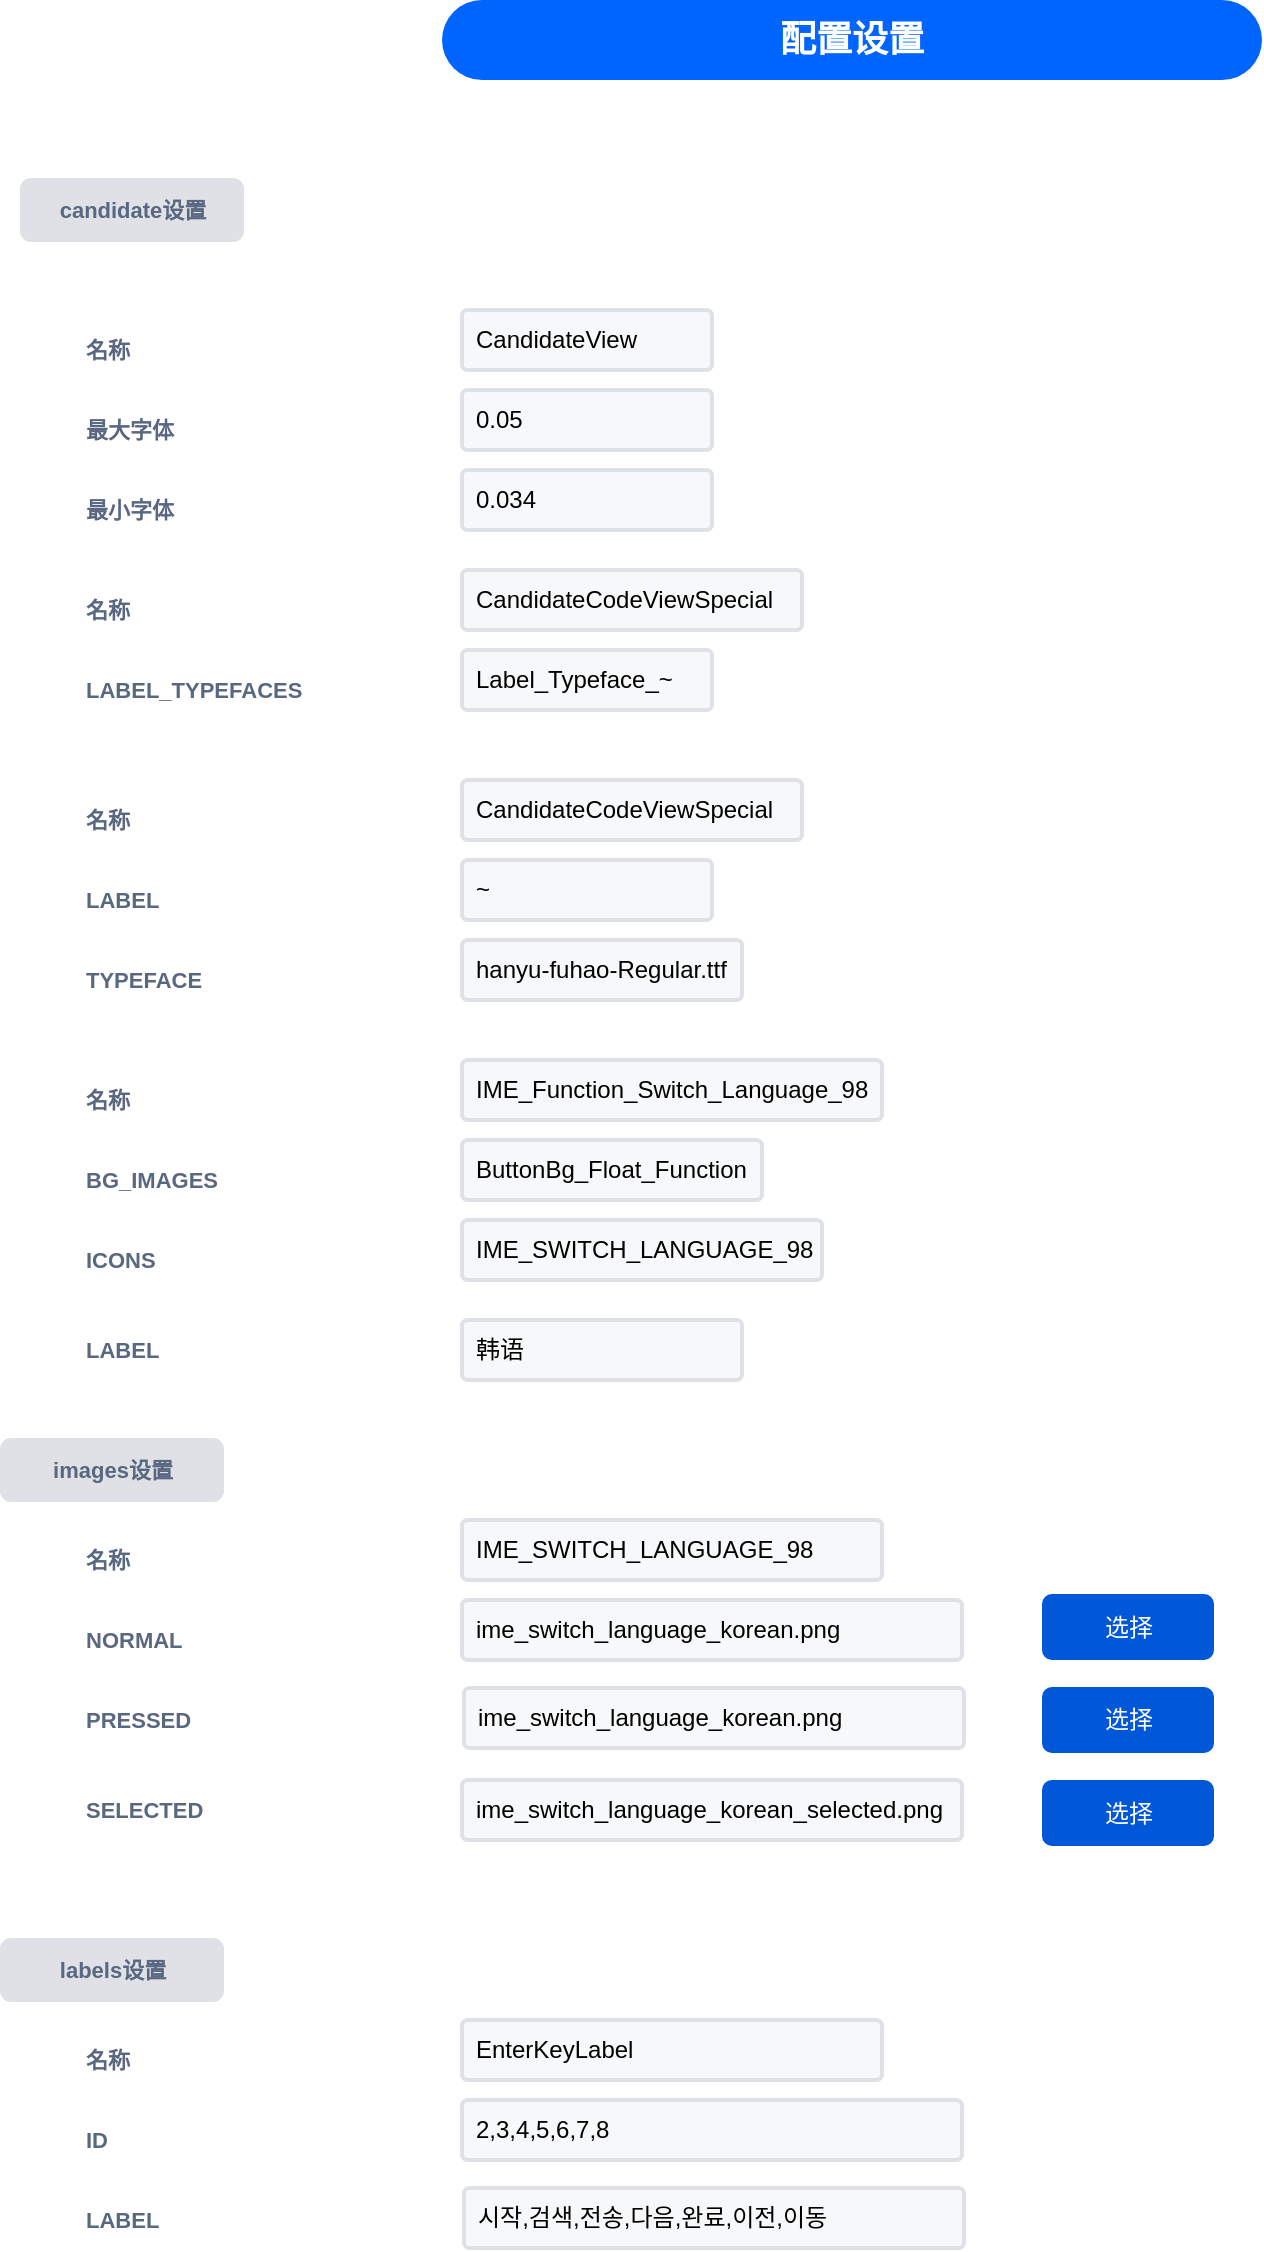 <mxfile version="12.4.9" type="github">
  <diagram id="JMm2xp8UbMph337cffVB" name="第 1 页">
    <mxGraphModel dx="1038" dy="572" grid="1" gridSize="10" guides="1" tooltips="1" connect="1" arrows="1" fold="1" page="1" pageScale="1" pageWidth="2339" pageHeight="3300" math="0" shadow="0">
      <root>
        <mxCell id="0"/>
        <mxCell id="1" parent="0"/>
        <mxCell id="giWhBIzOmJIIFQJ4k5uq-1" value="配置设置" style="rounded=1;fillColor=#0065FF;strokeColor=none;html=1;fontColor=#ffffff;align=center;verticalAlign=middle;whiteSpace=wrap;fontSize=18;fontStyle=1;arcSize=50" vertex="1" parent="1">
          <mxGeometry x="260" y="40" width="410" height="40" as="geometry"/>
        </mxCell>
        <mxCell id="giWhBIzOmJIIFQJ4k5uq-2" value="&lt;span style=&quot;color: rgb(89 , 103 , 128) ; font-size: 11px ; text-align: left&quot;&gt;candidate设置&lt;/span&gt;" style="dashed=0;html=1;rounded=1;fillColor=#DFE1E6;strokeColor=#DFE1E6;fontSize=12;align=center;fontStyle=1;strokeWidth=2;fontColor=#42526E" vertex="1" parent="1">
          <mxGeometry x="50" y="130" width="110" height="30" as="geometry"/>
        </mxCell>
        <mxCell id="giWhBIzOmJIIFQJ4k5uq-3" value="CandidateView" style="rounded=1;arcSize=9;fillColor=#F7F8F9;align=left;spacingLeft=5;strokeColor=#DEE1E6;html=1;strokeWidth=2;fontSize=12" vertex="1" parent="1">
          <mxGeometry x="270" y="195" width="125" height="30" as="geometry"/>
        </mxCell>
        <mxCell id="giWhBIzOmJIIFQJ4k5uq-4" value="名称" style="fillColor=none;strokeColor=none;html=1;fontSize=11;fontStyle=0;align=left;fontColor=#596780;fontStyle=1;fontSize=11" vertex="1" parent="1">
          <mxGeometry x="80" y="205" width="60" height="20" as="geometry"/>
        </mxCell>
        <mxCell id="giWhBIzOmJIIFQJ4k5uq-5" value="0.05" style="rounded=1;arcSize=9;fillColor=#F7F8F9;align=left;spacingLeft=5;strokeColor=#DEE1E6;html=1;strokeWidth=2;fontSize=12" vertex="1" parent="1">
          <mxGeometry x="270" y="235" width="125" height="30" as="geometry"/>
        </mxCell>
        <mxCell id="giWhBIzOmJIIFQJ4k5uq-6" value="最大字体" style="fillColor=none;strokeColor=none;html=1;fontSize=11;fontStyle=0;align=left;fontColor=#596780;fontStyle=1;fontSize=11" vertex="1" parent="1">
          <mxGeometry x="80" y="245" width="60" height="20" as="geometry"/>
        </mxCell>
        <mxCell id="giWhBIzOmJIIFQJ4k5uq-7" value="0.034" style="rounded=1;arcSize=9;fillColor=#F7F8F9;align=left;spacingLeft=5;strokeColor=#DEE1E6;html=1;strokeWidth=2;fontSize=12" vertex="1" parent="1">
          <mxGeometry x="270" y="275" width="125" height="30" as="geometry"/>
        </mxCell>
        <mxCell id="giWhBIzOmJIIFQJ4k5uq-8" value="最小字体" style="fillColor=none;strokeColor=none;html=1;fontSize=11;fontStyle=0;align=left;fontColor=#596780;fontStyle=1;fontSize=11" vertex="1" parent="1">
          <mxGeometry x="80" y="285" width="60" height="20" as="geometry"/>
        </mxCell>
        <mxCell id="giWhBIzOmJIIFQJ4k5uq-11" value="CandidateCodeViewSpecial" style="rounded=1;arcSize=9;fillColor=#F7F8F9;align=left;spacingLeft=5;strokeColor=#DEE1E6;html=1;strokeWidth=2;fontSize=12" vertex="1" parent="1">
          <mxGeometry x="270" y="325" width="170" height="30" as="geometry"/>
        </mxCell>
        <mxCell id="giWhBIzOmJIIFQJ4k5uq-12" value="名称" style="fillColor=none;strokeColor=none;html=1;fontSize=11;fontStyle=0;align=left;fontColor=#596780;fontStyle=1;fontSize=11" vertex="1" parent="1">
          <mxGeometry x="80" y="335" width="60" height="20" as="geometry"/>
        </mxCell>
        <mxCell id="giWhBIzOmJIIFQJ4k5uq-13" value="Label_Typeface_~" style="rounded=1;arcSize=9;fillColor=#F7F8F9;align=left;spacingLeft=5;strokeColor=#DEE1E6;html=1;strokeWidth=2;fontSize=12" vertex="1" parent="1">
          <mxGeometry x="270" y="365" width="125" height="30" as="geometry"/>
        </mxCell>
        <mxCell id="giWhBIzOmJIIFQJ4k5uq-14" value="LABEL_TYPEFACES" style="fillColor=none;strokeColor=none;html=1;fontSize=11;fontStyle=0;align=left;fontColor=#596780;fontStyle=1;fontSize=11" vertex="1" parent="1">
          <mxGeometry x="80" y="375" width="60" height="20" as="geometry"/>
        </mxCell>
        <mxCell id="giWhBIzOmJIIFQJ4k5uq-18" value="CandidateCodeViewSpecial" style="rounded=1;arcSize=9;fillColor=#F7F8F9;align=left;spacingLeft=5;strokeColor=#DEE1E6;html=1;strokeWidth=2;fontSize=12" vertex="1" parent="1">
          <mxGeometry x="270" y="430" width="170" height="30" as="geometry"/>
        </mxCell>
        <mxCell id="giWhBIzOmJIIFQJ4k5uq-19" value="名称" style="fillColor=none;strokeColor=none;html=1;fontSize=11;fontStyle=0;align=left;fontColor=#596780;fontStyle=1;fontSize=11" vertex="1" parent="1">
          <mxGeometry x="80" y="440" width="60" height="20" as="geometry"/>
        </mxCell>
        <mxCell id="giWhBIzOmJIIFQJ4k5uq-20" value="~" style="rounded=1;arcSize=9;fillColor=#F7F8F9;align=left;spacingLeft=5;strokeColor=#DEE1E6;html=1;strokeWidth=2;fontSize=12" vertex="1" parent="1">
          <mxGeometry x="270" y="470" width="125" height="30" as="geometry"/>
        </mxCell>
        <mxCell id="giWhBIzOmJIIFQJ4k5uq-21" value="LABEL" style="fillColor=none;strokeColor=none;html=1;fontSize=11;fontStyle=0;align=left;fontColor=#596780;fontStyle=1;fontSize=11" vertex="1" parent="1">
          <mxGeometry x="80" y="480" width="60" height="20" as="geometry"/>
        </mxCell>
        <mxCell id="giWhBIzOmJIIFQJ4k5uq-22" value="hanyu-fuhao-Regular.ttf" style="rounded=1;arcSize=9;fillColor=#F7F8F9;align=left;spacingLeft=5;strokeColor=#DEE1E6;html=1;strokeWidth=2;fontSize=12" vertex="1" parent="1">
          <mxGeometry x="270" y="510" width="140" height="30" as="geometry"/>
        </mxCell>
        <mxCell id="giWhBIzOmJIIFQJ4k5uq-23" value="TYPEFACE" style="fillColor=none;strokeColor=none;html=1;fontSize=11;fontStyle=0;align=left;fontColor=#596780;fontStyle=1;fontSize=11" vertex="1" parent="1">
          <mxGeometry x="80" y="520" width="60" height="20" as="geometry"/>
        </mxCell>
        <mxCell id="giWhBIzOmJIIFQJ4k5uq-24" value="IME_Function_Switch_Language_98" style="rounded=1;arcSize=9;fillColor=#F7F8F9;align=left;spacingLeft=5;strokeColor=#DEE1E6;html=1;strokeWidth=2;fontSize=12" vertex="1" parent="1">
          <mxGeometry x="270" y="570" width="210" height="30" as="geometry"/>
        </mxCell>
        <mxCell id="giWhBIzOmJIIFQJ4k5uq-25" value="名称" style="fillColor=none;strokeColor=none;html=1;fontSize=11;fontStyle=0;align=left;fontColor=#596780;fontStyle=1;fontSize=11" vertex="1" parent="1">
          <mxGeometry x="80" y="580" width="60" height="20" as="geometry"/>
        </mxCell>
        <mxCell id="giWhBIzOmJIIFQJ4k5uq-26" value="ButtonBg_Float_Function" style="rounded=1;arcSize=9;fillColor=#F7F8F9;align=left;spacingLeft=5;strokeColor=#DEE1E6;html=1;strokeWidth=2;fontSize=12" vertex="1" parent="1">
          <mxGeometry x="270" y="610" width="150" height="30" as="geometry"/>
        </mxCell>
        <mxCell id="giWhBIzOmJIIFQJ4k5uq-27" value="BG_IMAGES" style="fillColor=none;strokeColor=none;html=1;fontSize=11;fontStyle=0;align=left;fontColor=#596780;fontStyle=1;fontSize=11" vertex="1" parent="1">
          <mxGeometry x="80" y="620" width="60" height="20" as="geometry"/>
        </mxCell>
        <mxCell id="giWhBIzOmJIIFQJ4k5uq-28" value="IME_SWITCH_LANGUAGE_98" style="rounded=1;arcSize=9;fillColor=#F7F8F9;align=left;spacingLeft=5;strokeColor=#DEE1E6;html=1;strokeWidth=2;fontSize=12" vertex="1" parent="1">
          <mxGeometry x="270" y="650" width="180" height="30" as="geometry"/>
        </mxCell>
        <mxCell id="giWhBIzOmJIIFQJ4k5uq-29" value="ICONS" style="fillColor=none;strokeColor=none;html=1;fontSize=11;fontStyle=0;align=left;fontColor=#596780;fontStyle=1;fontSize=11" vertex="1" parent="1">
          <mxGeometry x="80" y="660" width="60" height="20" as="geometry"/>
        </mxCell>
        <mxCell id="giWhBIzOmJIIFQJ4k5uq-30" value="韩语" style="rounded=1;arcSize=9;fillColor=#F7F8F9;align=left;spacingLeft=5;strokeColor=#DEE1E6;html=1;strokeWidth=2;fontSize=12" vertex="1" parent="1">
          <mxGeometry x="270" y="700" width="140" height="30" as="geometry"/>
        </mxCell>
        <mxCell id="giWhBIzOmJIIFQJ4k5uq-31" value="LABEL" style="fillColor=none;strokeColor=none;html=1;fontSize=11;fontStyle=0;align=left;fontColor=#596780;fontStyle=1;fontSize=11" vertex="1" parent="1">
          <mxGeometry x="80" y="705" width="60" height="20" as="geometry"/>
        </mxCell>
        <mxCell id="giWhBIzOmJIIFQJ4k5uq-32" value="&lt;div style=&quot;text-align: left&quot;&gt;&lt;font color=&quot;#596780&quot;&gt;&lt;span style=&quot;font-size: 11px&quot;&gt;images设置&lt;/span&gt;&lt;/font&gt;&lt;/div&gt;" style="dashed=0;html=1;rounded=1;fillColor=#DFE1E6;strokeColor=#DFE1E6;fontSize=12;align=center;fontStyle=1;strokeWidth=2;fontColor=#42526E" vertex="1" parent="1">
          <mxGeometry x="40" y="760" width="110" height="30" as="geometry"/>
        </mxCell>
        <mxCell id="giWhBIzOmJIIFQJ4k5uq-33" value="IME_SWITCH_LANGUAGE_98" style="rounded=1;arcSize=9;fillColor=#F7F8F9;align=left;spacingLeft=5;strokeColor=#DEE1E6;html=1;strokeWidth=2;fontSize=12" vertex="1" parent="1">
          <mxGeometry x="270" y="800" width="210" height="30" as="geometry"/>
        </mxCell>
        <mxCell id="giWhBIzOmJIIFQJ4k5uq-34" value="名称" style="fillColor=none;strokeColor=none;html=1;fontSize=11;fontStyle=0;align=left;fontColor=#596780;fontStyle=1;fontSize=11" vertex="1" parent="1">
          <mxGeometry x="80" y="810" width="60" height="20" as="geometry"/>
        </mxCell>
        <mxCell id="giWhBIzOmJIIFQJ4k5uq-35" value="ime_switch_language_korean.png" style="rounded=1;arcSize=9;fillColor=#F7F8F9;align=left;spacingLeft=5;strokeColor=#DEE1E6;html=1;strokeWidth=2;fontSize=12" vertex="1" parent="1">
          <mxGeometry x="270" y="840" width="250" height="30" as="geometry"/>
        </mxCell>
        <mxCell id="giWhBIzOmJIIFQJ4k5uq-36" value="NORMAL" style="fillColor=none;strokeColor=none;html=1;fontSize=11;fontStyle=0;align=left;fontColor=#596780;fontStyle=1;fontSize=11" vertex="1" parent="1">
          <mxGeometry x="80" y="850" width="60" height="20" as="geometry"/>
        </mxCell>
        <mxCell id="giWhBIzOmJIIFQJ4k5uq-37" value="ime_switch_language_korean.png" style="rounded=1;arcSize=9;fillColor=#F7F8F9;align=left;spacingLeft=5;strokeColor=#DEE1E6;html=1;strokeWidth=2;fontSize=12" vertex="1" parent="1">
          <mxGeometry x="271" y="884" width="250" height="30" as="geometry"/>
        </mxCell>
        <mxCell id="giWhBIzOmJIIFQJ4k5uq-38" value="PRESSED" style="fillColor=none;strokeColor=none;html=1;fontSize=11;fontStyle=0;align=left;fontColor=#596780;fontStyle=1;fontSize=11" vertex="1" parent="1">
          <mxGeometry x="80" y="890" width="60" height="20" as="geometry"/>
        </mxCell>
        <mxCell id="giWhBIzOmJIIFQJ4k5uq-39" value="ime_switch_language_korean_selected.png" style="rounded=1;arcSize=9;fillColor=#F7F8F9;align=left;spacingLeft=5;strokeColor=#DEE1E6;html=1;strokeWidth=2;fontSize=12" vertex="1" parent="1">
          <mxGeometry x="270" y="930" width="250" height="30" as="geometry"/>
        </mxCell>
        <mxCell id="giWhBIzOmJIIFQJ4k5uq-40" value="SELECTED" style="fillColor=none;strokeColor=none;html=1;fontSize=11;fontStyle=0;align=left;fontColor=#596780;fontStyle=1;fontSize=11" vertex="1" parent="1">
          <mxGeometry x="80" y="935" width="60" height="20" as="geometry"/>
        </mxCell>
        <mxCell id="giWhBIzOmJIIFQJ4k5uq-41" value="选择" style="rounded=1;fillColor=#0057D8;align=center;strokeColor=none;html=1;fontColor=#ffffff;fontSize=12" vertex="1" parent="1">
          <mxGeometry x="560" y="837" width="86" height="33" as="geometry"/>
        </mxCell>
        <mxCell id="giWhBIzOmJIIFQJ4k5uq-42" value="选择" style="rounded=1;fillColor=#0057D8;align=center;strokeColor=none;html=1;fontColor=#ffffff;fontSize=12" vertex="1" parent="1">
          <mxGeometry x="560" y="883.5" width="86" height="33" as="geometry"/>
        </mxCell>
        <mxCell id="giWhBIzOmJIIFQJ4k5uq-43" value="选择" style="rounded=1;fillColor=#0057D8;align=center;strokeColor=none;html=1;fontColor=#ffffff;fontSize=12" vertex="1" parent="1">
          <mxGeometry x="560" y="930" width="86" height="33" as="geometry"/>
        </mxCell>
        <mxCell id="giWhBIzOmJIIFQJ4k5uq-44" value="&lt;div style=&quot;text-align: left&quot;&gt;&lt;font color=&quot;#596780&quot;&gt;&lt;span style=&quot;font-size: 11px&quot;&gt;labels设置&lt;/span&gt;&lt;/font&gt;&lt;/div&gt;" style="dashed=0;html=1;rounded=1;fillColor=#DFE1E6;strokeColor=#DFE1E6;fontSize=12;align=center;fontStyle=1;strokeWidth=2;fontColor=#42526E" vertex="1" parent="1">
          <mxGeometry x="40" y="1010" width="110" height="30" as="geometry"/>
        </mxCell>
        <mxCell id="giWhBIzOmJIIFQJ4k5uq-45" value="EnterKeyLabel" style="rounded=1;arcSize=9;fillColor=#F7F8F9;align=left;spacingLeft=5;strokeColor=#DEE1E6;html=1;strokeWidth=2;fontSize=12" vertex="1" parent="1">
          <mxGeometry x="270" y="1050" width="210" height="30" as="geometry"/>
        </mxCell>
        <mxCell id="giWhBIzOmJIIFQJ4k5uq-46" value="名称" style="fillColor=none;strokeColor=none;html=1;fontSize=11;fontStyle=0;align=left;fontColor=#596780;fontStyle=1;fontSize=11" vertex="1" parent="1">
          <mxGeometry x="80" y="1060" width="60" height="20" as="geometry"/>
        </mxCell>
        <mxCell id="giWhBIzOmJIIFQJ4k5uq-47" value="2,3,4,5,6,7,8" style="rounded=1;arcSize=9;fillColor=#F7F8F9;align=left;spacingLeft=5;strokeColor=#DEE1E6;html=1;strokeWidth=2;fontSize=12" vertex="1" parent="1">
          <mxGeometry x="270" y="1090" width="250" height="30" as="geometry"/>
        </mxCell>
        <mxCell id="giWhBIzOmJIIFQJ4k5uq-48" value="ID" style="fillColor=none;strokeColor=none;html=1;fontSize=11;fontStyle=0;align=left;fontColor=#596780;fontStyle=1;fontSize=11" vertex="1" parent="1">
          <mxGeometry x="80" y="1100" width="60" height="20" as="geometry"/>
        </mxCell>
        <mxCell id="giWhBIzOmJIIFQJ4k5uq-49" value="시작,검색,전송,다음,완료,이전,이동" style="rounded=1;arcSize=9;fillColor=#F7F8F9;align=left;spacingLeft=5;strokeColor=#DEE1E6;html=1;strokeWidth=2;fontSize=12" vertex="1" parent="1">
          <mxGeometry x="271" y="1134" width="250" height="30" as="geometry"/>
        </mxCell>
        <mxCell id="giWhBIzOmJIIFQJ4k5uq-50" value="LABEL" style="fillColor=none;strokeColor=none;html=1;fontSize=11;fontStyle=0;align=left;fontColor=#596780;fontStyle=1;fontSize=11" vertex="1" parent="1">
          <mxGeometry x="80" y="1140" width="60" height="20" as="geometry"/>
        </mxCell>
      </root>
    </mxGraphModel>
  </diagram>
</mxfile>
